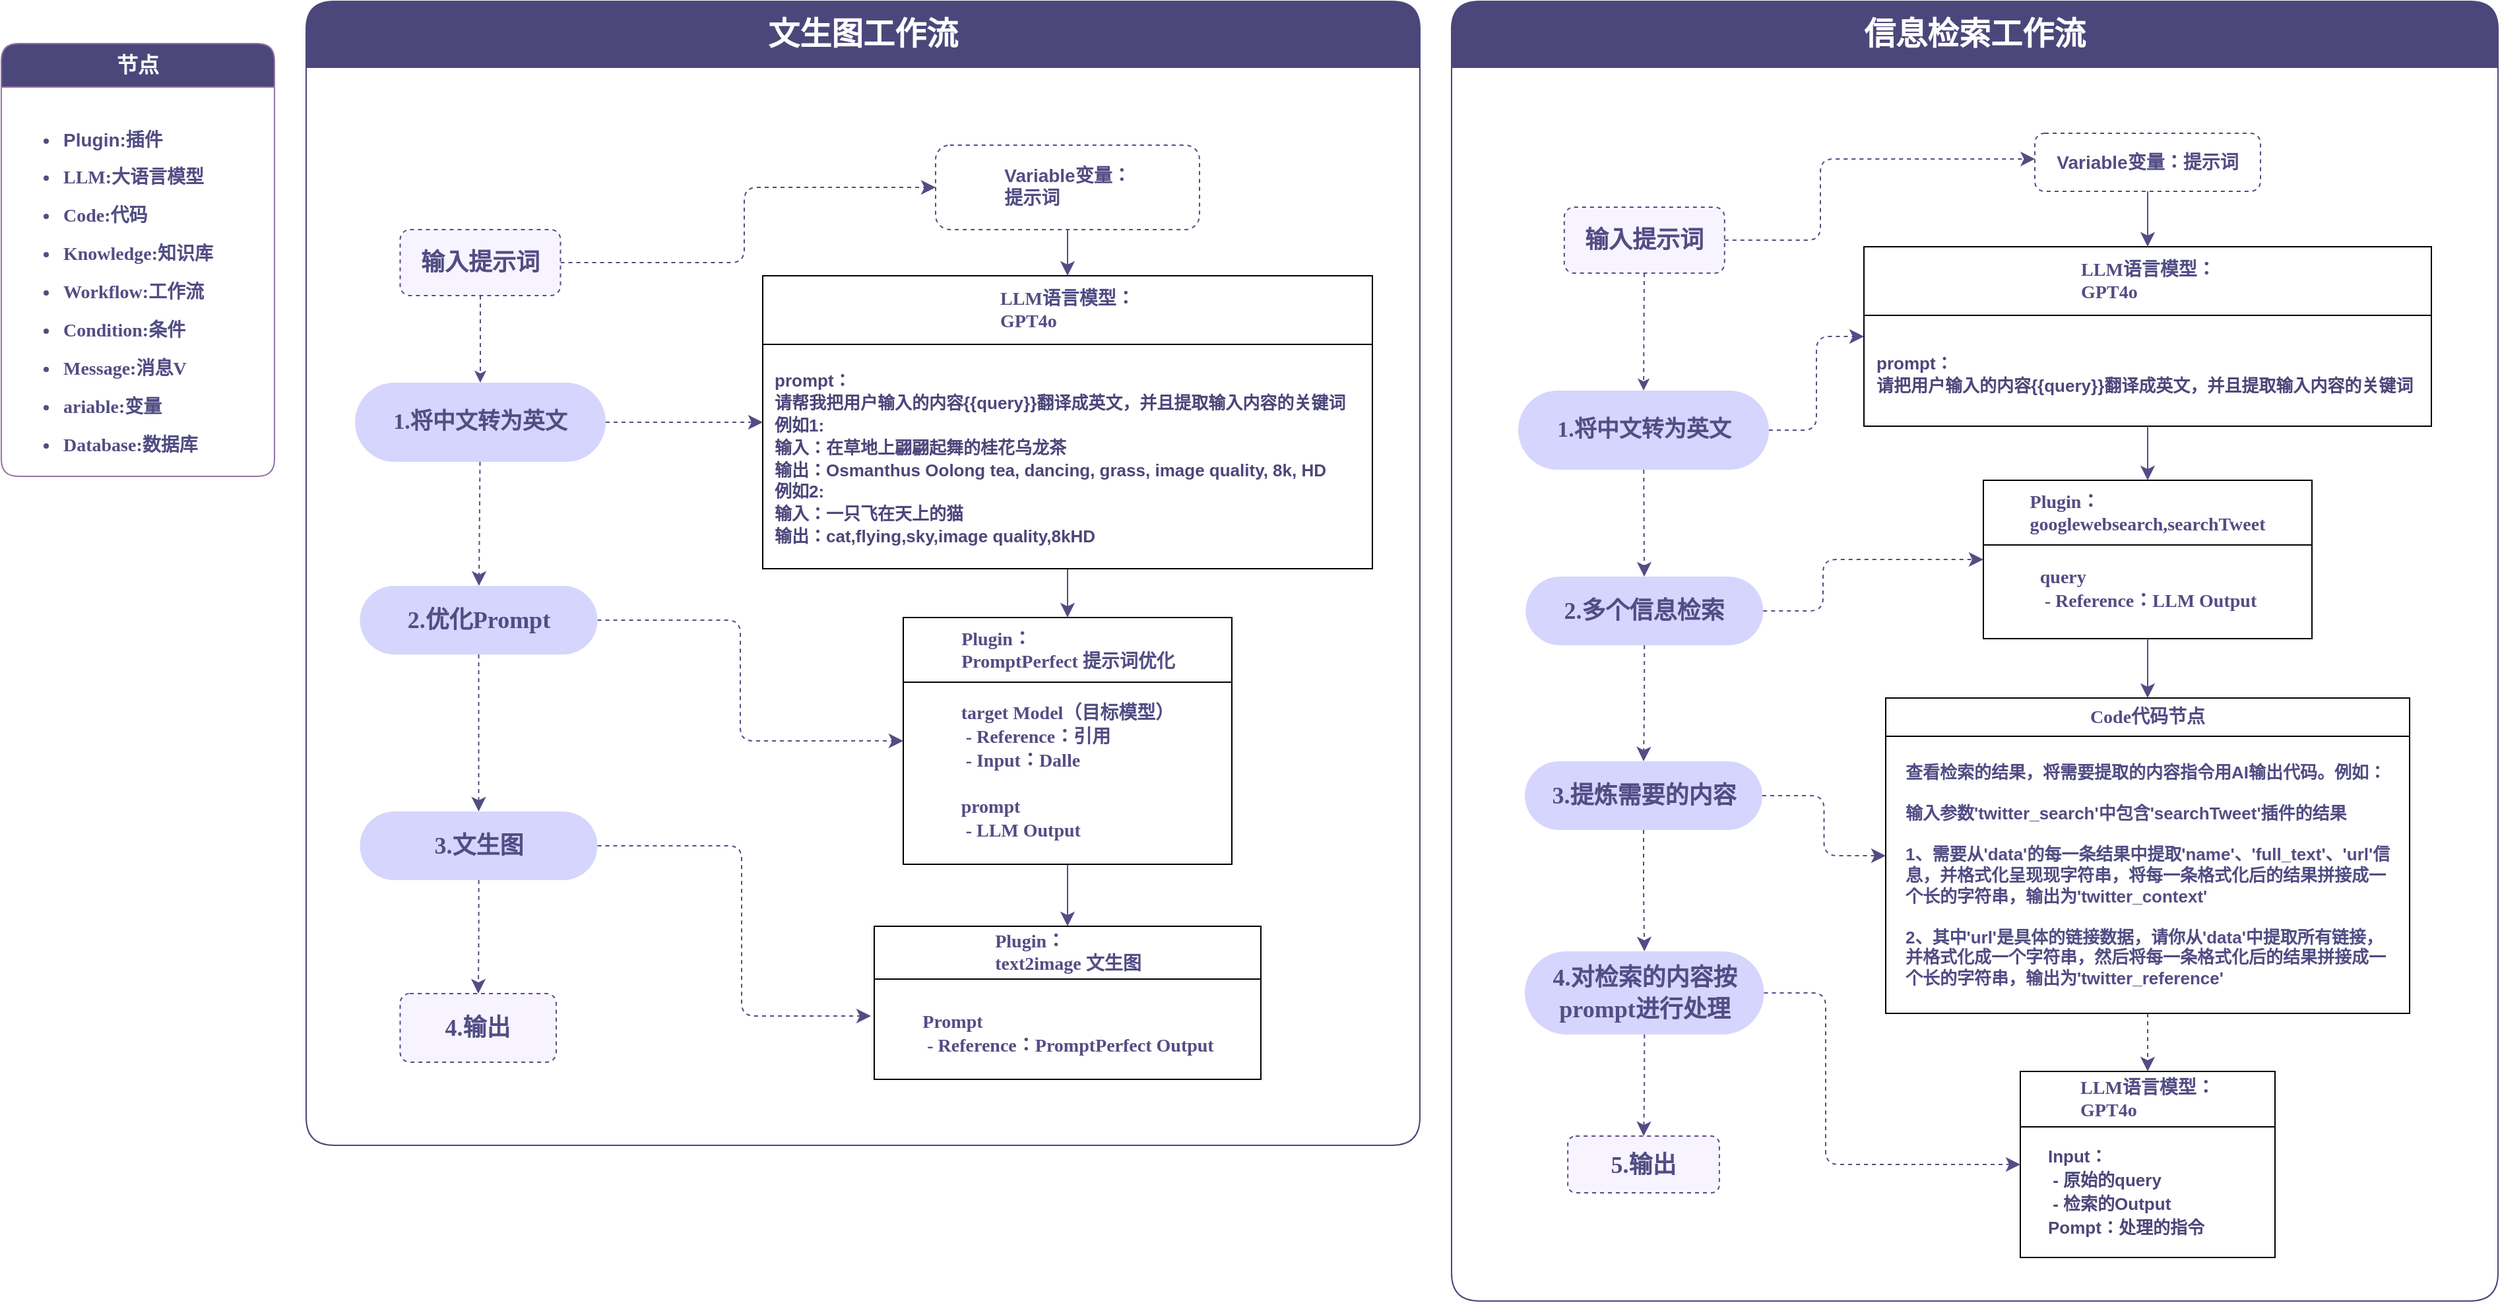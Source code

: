 <mxfile version="24.6.0" type="github">
  <diagram name="第 1 页" id="9lTrAyYvJ4b7SjN_BanK">
    <mxGraphModel dx="2193" dy="1785" grid="0" gridSize="10" guides="1" tooltips="1" connect="1" arrows="1" fold="1" page="0" pageScale="1" pageWidth="827" pageHeight="1169" background="none" math="0" shadow="0">
      <root>
        <mxCell id="0" />
        <mxCell id="1" parent="0" />
        <mxCell id="PttNPXMBNqtkQihDIfYs-23" value="&lt;div style=&quot;line-height: 90%; font-family: &amp;quot;Chiron Sans HK Pro&amp;quot;; text-align: left; vertical-align: top;&quot;&gt;&lt;p style=&quot;line-height: 90%;&quot;&gt;&lt;font style=&quot;font-size: 16px;&quot;&gt;节点&lt;/font&gt;&lt;/p&gt;&lt;/div&gt;" style="swimlane;whiteSpace=wrap;html=1;fontFamily=Helvetica;fontSize=12;labelBackgroundColor=none;startSize=33;labelBorderColor=none;strokeColor=#9673a6;fillColor=#4c477a;fontColor=#ffffff;rounded=1;arcSize=13;" parent="1" vertex="1">
          <mxGeometry x="-35" y="-518" width="207" height="328" as="geometry" />
        </mxCell>
        <mxCell id="PttNPXMBNqtkQihDIfYs-34" value="&lt;font face=&quot;Helvetica&quot; style=&quot;font-size: 14px;&quot;&gt;&lt;ul style=&quot;line-height: 200%;&quot;&gt;&lt;li&gt;&lt;font face=&quot;Helvetica&quot; style=&quot;font-size: 14px;&quot;&gt;Plugin:插件&lt;/font&gt;&lt;/li&gt;&lt;li&gt;&lt;font face=&quot;J9HjFA61Q-ZLZLiDTO3Z&quot; style=&quot;font-size: 14px;&quot;&gt;LLM:大语言模型&lt;/font&gt;&lt;/li&gt;&lt;li&gt;&lt;font face=&quot;J9HjFA61Q-ZLZLiDTO3Z&quot; style=&quot;font-size: 14px;&quot;&gt;Code:代码&lt;/font&gt;&lt;/li&gt;&lt;li&gt;&lt;font face=&quot;J9HjFA61Q-ZLZLiDTO3Z&quot; style=&quot;font-size: 14px;&quot;&gt;Knowledge:知识库&lt;/font&gt;&lt;/li&gt;&lt;li&gt;&lt;font face=&quot;J9HjFA61Q-ZLZLiDTO3Z&quot; style=&quot;font-size: 14px;&quot;&gt;Workflow:工作流&lt;/font&gt;&lt;/li&gt;&lt;li&gt;&lt;font face=&quot;J9HjFA61Q-ZLZLiDTO3Z&quot; style=&quot;font-size: 14px;&quot;&gt;Condition:条件&lt;/font&gt;&lt;/li&gt;&lt;li&gt;&lt;font face=&quot;J9HjFA61Q-ZLZLiDTO3Z&quot; style=&quot;font-size: 14px;&quot;&gt;Message:消息V&lt;/font&gt;&lt;/li&gt;&lt;li&gt;&lt;font face=&quot;J9HjFA61Q-ZLZLiDTO3Z&quot; style=&quot;font-size: 14px;&quot;&gt;ariable:变量&lt;/font&gt;&lt;/li&gt;&lt;li&gt;&lt;span style=&quot;font-size: 14px;&quot;&gt;&lt;font face=&quot;J9HjFA61Q-ZLZLiDTO3Z&quot;&gt;Database:数据库&lt;/font&gt;&lt;/span&gt;&lt;/li&gt;&lt;/ul&gt;&lt;/font&gt;" style="text;strokeColor=none;fillColor=none;html=1;whiteSpace=wrap;verticalAlign=top;overflow=hidden;fontFamily=Helvetica;fontSize=12;fontColor=#524d83;labelBackgroundColor=default;fontStyle=1" parent="PttNPXMBNqtkQihDIfYs-23" vertex="1">
          <mxGeometry x="5" y="38" width="184" height="283" as="geometry" />
        </mxCell>
        <mxCell id="PttNPXMBNqtkQihDIfYs-35" style="edgeStyle=none;shape=connector;curved=0;rounded=1;orthogonalLoop=1;jettySize=auto;html=1;exitX=0.25;exitY=0;exitDx=0;exitDy=0;dashed=1;strokeColor=#524d84;align=center;verticalAlign=middle;fontFamily=Helvetica;fontSize=12;fontColor=default;labelBackgroundColor=default;startSize=8;endArrow=classic;endFill=1;endSize=8;" parent="PttNPXMBNqtkQihDIfYs-23" source="PttNPXMBNqtkQihDIfYs-34" target="PttNPXMBNqtkQihDIfYs-34" edge="1">
          <mxGeometry relative="1" as="geometry" />
        </mxCell>
        <mxCell id="lRKWrLbBrvNwT5fJQd2l-26" value="" style="group" vertex="1" connectable="0" parent="1">
          <mxGeometry x="196" y="-550" width="844" height="867" as="geometry" />
        </mxCell>
        <mxCell id="PttNPXMBNqtkQihDIfYs-9" style="edgeStyle=none;curved=0;rounded=1;orthogonalLoop=1;jettySize=auto;html=1;entryX=0.5;entryY=0;entryDx=0;entryDy=0;fontSize=12;dashed=1;strokeColor=#524d84;endArrow=classic;endFill=1;" parent="lRKWrLbBrvNwT5fJQd2l-26" source="FY6Npwd8T1jpSmkpjrEg-1" target="FY6Npwd8T1jpSmkpjrEg-2" edge="1">
          <mxGeometry relative="1" as="geometry" />
        </mxCell>
        <mxCell id="lRKWrLbBrvNwT5fJQd2l-1" style="edgeStyle=orthogonalEdgeStyle;shape=connector;rounded=1;orthogonalLoop=1;jettySize=auto;html=1;exitX=1;exitY=0.5;exitDx=0;exitDy=0;entryX=0;entryY=0.5;entryDx=0;entryDy=0;dashed=1;strokeColor=#524d84;align=center;verticalAlign=middle;fontFamily=Helvetica;fontSize=12;fontColor=default;labelBackgroundColor=default;startSize=8;endArrow=classic;endFill=1;endSize=8;" edge="1" parent="lRKWrLbBrvNwT5fJQd2l-26" source="FY6Npwd8T1jpSmkpjrEg-1" target="PttNPXMBNqtkQihDIfYs-20">
          <mxGeometry relative="1" as="geometry">
            <Array as="points">
              <mxPoint x="332" y="198" />
              <mxPoint x="332" y="141" />
            </Array>
          </mxGeometry>
        </mxCell>
        <mxCell id="FY6Npwd8T1jpSmkpjrEg-1" value="&lt;div style=&quot;line-height: 1.3; font-family: &amp;quot;Chiron Sans HK Pro&amp;quot;; vertical-align: middle; color: rgb(82, 77, 132); font-size: 18px; font-weight: bold;&quot;&gt;&lt;p&gt;&lt;span style=&quot;background-image: initial; background-position: initial; background-size: initial; background-repeat: initial; background-attachment: initial; background-origin: initial; background-clip: initial;&quot;&gt;输入提示词&lt;/span&gt;&lt;/p&gt;&lt;/div&gt;" style="rounded=1;whiteSpace=wrap;html=1;fillColor=#f7f4ff;strokeColor=#524d83;fontColor=#333333;dashed=1;" parent="lRKWrLbBrvNwT5fJQd2l-26" vertex="1">
          <mxGeometry x="71.25" y="173" width="121.5" height="50" as="geometry" />
        </mxCell>
        <mxCell id="PttNPXMBNqtkQihDIfYs-2" value="" style="edgeStyle=none;curved=0;rounded=1;orthogonalLoop=1;jettySize=auto;html=1;fontSize=12;startSize=8;endSize=8;dashed=1;strokeColor=#524d84;align=center;verticalAlign=middle;fontFamily=Helvetica;fontColor=default;labelBackgroundColor=default;endArrow=classic;endFill=1;" parent="lRKWrLbBrvNwT5fJQd2l-26" source="FY6Npwd8T1jpSmkpjrEg-2" target="PttNPXMBNqtkQihDIfYs-1" edge="1">
          <mxGeometry relative="1" as="geometry" />
        </mxCell>
        <mxCell id="lRKWrLbBrvNwT5fJQd2l-10" style="edgeStyle=orthogonalEdgeStyle;shape=connector;rounded=1;orthogonalLoop=1;jettySize=auto;html=1;exitX=1;exitY=0.5;exitDx=0;exitDy=0;entryX=0;entryY=0.5;entryDx=0;entryDy=0;dashed=1;strokeColor=#524d84;align=center;verticalAlign=middle;fontFamily=Helvetica;fontSize=12;fontColor=default;labelBackgroundColor=default;startSize=8;endArrow=classic;endFill=1;endSize=8;" edge="1" parent="lRKWrLbBrvNwT5fJQd2l-26" source="FY6Npwd8T1jpSmkpjrEg-2" target="lRKWrLbBrvNwT5fJQd2l-9">
          <mxGeometry relative="1" as="geometry">
            <Array as="points">
              <mxPoint x="286" y="319" />
              <mxPoint x="286" y="319" />
            </Array>
          </mxGeometry>
        </mxCell>
        <mxCell id="FY6Npwd8T1jpSmkpjrEg-2" value="&lt;div style=&quot;line-height: 1.3; font-family: &amp;quot;Chiron Sans HK Pro&amp;quot;; vertical-align: middle; font-size: 17px;&quot;&gt;&lt;p style=&quot;font-size: 17px;&quot;&gt;1.将中文转为英文&lt;/p&gt;&lt;/div&gt;" style="rounded=1;whiteSpace=wrap;html=1;fillColor=#d6d5fd;strokeColor=none;arcSize=50;fontColor=#524d83;fontStyle=1;fontSize=17;" parent="lRKWrLbBrvNwT5fJQd2l-26" vertex="1">
          <mxGeometry x="37" y="289" width="190" height="60" as="geometry" />
        </mxCell>
        <mxCell id="lRKWrLbBrvNwT5fJQd2l-15" value="" style="edgeStyle=orthogonalEdgeStyle;shape=connector;rounded=1;orthogonalLoop=1;jettySize=auto;html=1;dashed=1;strokeColor=#524d84;align=center;verticalAlign=middle;fontFamily=Helvetica;fontSize=12;fontColor=default;labelBackgroundColor=default;startSize=8;endArrow=classic;endFill=1;endSize=8;" edge="1" parent="lRKWrLbBrvNwT5fJQd2l-26" source="PttNPXMBNqtkQihDIfYs-1" target="lRKWrLbBrvNwT5fJQd2l-14">
          <mxGeometry relative="1" as="geometry" />
        </mxCell>
        <mxCell id="lRKWrLbBrvNwT5fJQd2l-18" style="edgeStyle=orthogonalEdgeStyle;shape=connector;rounded=1;orthogonalLoop=1;jettySize=auto;html=1;exitX=1;exitY=0.5;exitDx=0;exitDy=0;entryX=0;entryY=0.5;entryDx=0;entryDy=0;dashed=1;strokeColor=#524d84;align=center;verticalAlign=middle;fontFamily=Helvetica;fontSize=12;fontColor=default;labelBackgroundColor=default;startSize=8;endArrow=classic;endFill=1;endSize=8;" edge="1" parent="lRKWrLbBrvNwT5fJQd2l-26" source="PttNPXMBNqtkQihDIfYs-1" target="lRKWrLbBrvNwT5fJQd2l-13">
          <mxGeometry relative="1" as="geometry">
            <Array as="points">
              <mxPoint x="329" y="469" />
              <mxPoint x="329" y="561" />
            </Array>
          </mxGeometry>
        </mxCell>
        <mxCell id="PttNPXMBNqtkQihDIfYs-1" value="&lt;div style=&quot;line-height: 1.3; font-family: &amp;quot;Chiron Sans HK Pro&amp;quot;; vertical-align: middle; color: rgb(82, 77, 132); font-size: 18px; font-weight: bold;&quot;&gt;&lt;div style=&quot;line-height: 1.3; vertical-align: middle;&quot;&gt;&lt;p&gt;2.优化Prompt&lt;/p&gt;&lt;/div&gt;&lt;/div&gt;" style="rounded=1;whiteSpace=wrap;html=1;fillColor=#d6d5fd;strokeColor=none;arcSize=50;align=center;verticalAlign=middle;fontFamily=Helvetica;fontSize=17;fontColor=#524d83;fontStyle=1;" parent="lRKWrLbBrvNwT5fJQd2l-26" vertex="1">
          <mxGeometry x="40.75" y="443" width="180" height="52" as="geometry" />
        </mxCell>
        <mxCell id="lRKWrLbBrvNwT5fJQd2l-11" style="shape=connector;rounded=1;orthogonalLoop=1;jettySize=auto;html=1;exitX=0.5;exitY=1;exitDx=0;exitDy=0;entryX=0.5;entryY=0;entryDx=0;entryDy=0;strokeColor=#524d84;align=center;verticalAlign=middle;fontFamily=Helvetica;fontSize=12;fontColor=default;labelBackgroundColor=default;startSize=8;endArrow=classic;endFill=1;endSize=8;" edge="1" parent="lRKWrLbBrvNwT5fJQd2l-26" source="PttNPXMBNqtkQihDIfYs-20" target="lRKWrLbBrvNwT5fJQd2l-9">
          <mxGeometry relative="1" as="geometry" />
        </mxCell>
        <mxCell id="PttNPXMBNqtkQihDIfYs-20" value="&lt;div style=&quot;line-height: 20%; vertical-align: top; color: rgb(82, 77, 132); font-size: 14px; font-weight: bold;&quot;&gt;&lt;p style=&quot;text-align: justify; line-height: 20%; font-size: 14px;&quot;&gt;&lt;font style=&quot;font-size: 14px;&quot; face=&quot;Helvetica&quot;&gt;Variable变量：&lt;/font&gt;&lt;/p&gt;&lt;p style=&quot;text-align: justify; line-height: 20%; font-size: 14px;&quot;&gt;&lt;font style=&quot;font-size: 14px;&quot; face=&quot;aLDYF8aHoTCgzbLq1X3a&quot;&gt;提示词&lt;/font&gt;&lt;/p&gt;&lt;/div&gt;" style="rounded=1;whiteSpace=wrap;html=1;fontFamily=Helvetica;fontSize=14;fontColor=default;labelBackgroundColor=default;strokeColor=#524d84;dashed=1;strokeWidth=1;spacing=0;align=center;arcSize=17;" parent="lRKWrLbBrvNwT5fJQd2l-26" vertex="1">
          <mxGeometry x="477" y="109" width="200" height="64" as="geometry" />
        </mxCell>
        <mxCell id="lRKWrLbBrvNwT5fJQd2l-20" style="edgeStyle=orthogonalEdgeStyle;shape=connector;rounded=1;orthogonalLoop=1;jettySize=auto;html=1;entryX=0.5;entryY=0;entryDx=0;entryDy=0;strokeColor=#524d84;align=center;verticalAlign=middle;fontFamily=Helvetica;fontSize=12;fontColor=default;labelBackgroundColor=default;startSize=8;endArrow=classic;endFill=1;endSize=8;" edge="1" parent="lRKWrLbBrvNwT5fJQd2l-26" source="lRKWrLbBrvNwT5fJQd2l-9" target="lRKWrLbBrvNwT5fJQd2l-13">
          <mxGeometry relative="1" as="geometry" />
        </mxCell>
        <mxCell id="lRKWrLbBrvNwT5fJQd2l-9" value="&lt;p style=&quot;color: rgb(82, 77, 132); font-family: &amp;quot;Chiron Sans HK Pro&amp;quot;; font-size: 14px; text-align: left; line-height: 2.8px;&quot;&gt;LLM语言模型：&lt;/p&gt;&lt;p style=&quot;color: rgb(82, 77, 132); font-family: &amp;quot;Chiron Sans HK Pro&amp;quot;; font-size: 14px; text-align: left; line-height: 2.8px;&quot;&gt;GPT4o&lt;/p&gt;" style="swimlane;whiteSpace=wrap;html=1;fontFamily=Helvetica;fontSize=12;fontColor=default;labelBackgroundColor=none;startSize=52;fillColor=none;" vertex="1" parent="lRKWrLbBrvNwT5fJQd2l-26">
          <mxGeometry x="346" y="208" width="462" height="222" as="geometry" />
        </mxCell>
        <mxCell id="PttNPXMBNqtkQihDIfYs-21" value="&lt;div style=&quot;line-height: 20%; vertical-align: top;&quot;&gt;&lt;div style=&quot;line-height: 130%; vertical-align: middle;&quot;&gt;&lt;pre style=&quot;line-height: 130%;&quot;&gt;&lt;font face=&quot;Helvetica&quot; style=&quot;&quot;&gt;&lt;b style=&quot;font-size: 13px;&quot;&gt;prompt：&lt;br style=&quot;font-size: 13px;&quot;&gt;请帮我把用户输入的内容{{query}}翻译成英文，并且提取输入内容的关键词&lt;br style=&quot;font-size: 13px;&quot;&gt;例如1:&lt;br style=&quot;font-size: 13px;&quot;&gt;输入：&lt;/b&gt;&lt;b&gt;在草地上翩翩起舞的桂花乌龙茶&lt;/b&gt;&lt;b style=&quot;font-size: 13px;&quot;&gt;&lt;br style=&quot;font-size: 13px;&quot;&gt;输出：&lt;/b&gt;&lt;b&gt;Osmanthus Oolong tea, dancing, grass, image quality, 8k, HD&lt;/b&gt;&lt;b style=&quot;font-size: 13px;&quot;&gt;&lt;br style=&quot;font-size: 13px;&quot;&gt;例如2:&lt;br style=&quot;font-size: 13px;&quot;&gt;输入：一只飞在天上的猫&lt;br style=&quot;font-size: 13px;&quot;&gt;输出：cat,flying,sky,image quality,8kHD&lt;/b&gt;&lt;/font&gt;&lt;/pre&gt;&lt;/div&gt;&lt;/div&gt;" style="rounded=0;html=1;fontFamily=Helvetica;fontSize=13;fontColor=#4c477a;labelBackgroundColor=default;strokeColor=none;dashed=1;strokeWidth=1;spacing=0;align=left;arcSize=0;verticalAlign=middle;fillColor=none;whiteSpace=wrap;horizontal=1;" parent="lRKWrLbBrvNwT5fJQd2l-9" vertex="1">
          <mxGeometry x="9" y="63" width="444" height="152" as="geometry" />
        </mxCell>
        <mxCell id="lRKWrLbBrvNwT5fJQd2l-21" style="edgeStyle=orthogonalEdgeStyle;shape=connector;rounded=1;orthogonalLoop=1;jettySize=auto;html=1;exitX=0.5;exitY=1;exitDx=0;exitDy=0;entryX=0.5;entryY=0;entryDx=0;entryDy=0;strokeColor=#524d84;align=center;verticalAlign=middle;fontFamily=Helvetica;fontSize=12;fontColor=default;labelBackgroundColor=default;startSize=8;endArrow=classic;endFill=1;endSize=8;" edge="1" parent="lRKWrLbBrvNwT5fJQd2l-26" source="lRKWrLbBrvNwT5fJQd2l-13" target="lRKWrLbBrvNwT5fJQd2l-16">
          <mxGeometry relative="1" as="geometry" />
        </mxCell>
        <mxCell id="lRKWrLbBrvNwT5fJQd2l-13" value="&lt;p style=&quot;color: rgb(82, 77, 132); font-family: &amp;quot;Chiron Sans HK Pro&amp;quot;; font-size: 14px; text-align: left; line-height: 2.8px;&quot;&gt;Plugin：&lt;/p&gt;&lt;p style=&quot;color: rgb(82, 77, 132); font-family: &amp;quot;Chiron Sans HK Pro&amp;quot;; font-size: 14px; text-align: left; line-height: 2.8px;&quot;&gt;PromptPerfect 提示词优化&lt;/p&gt;" style="swimlane;whiteSpace=wrap;html=1;fontFamily=Helvetica;fontSize=12;fontColor=default;labelBackgroundColor=none;startSize=49;" vertex="1" parent="lRKWrLbBrvNwT5fJQd2l-26">
          <mxGeometry x="452.5" y="467" width="249" height="187" as="geometry" />
        </mxCell>
        <mxCell id="PttNPXMBNqtkQihDIfYs-22" value="&lt;div style=&quot;line-height: 20%; vertical-align: top;&quot;&gt;&lt;div style=&quot;line-height: 20%; text-align: left; vertical-align: middle;&quot;&gt;&lt;div style=&quot;line-height: 20%; vertical-align: middle;&quot;&gt;&lt;p style=&quot;line-height: 20%;&quot;&gt;&lt;font face=&quot;Chiron Sans HK Pro&quot; color=&quot;#524d84&quot;&gt;&lt;b&gt;target Model（目标模型）&lt;/b&gt;&lt;/font&gt;&lt;/p&gt;&lt;p style=&quot;line-height: 20%;&quot;&gt;&lt;font face=&quot;Chiron Sans HK Pro&quot; color=&quot;#524d84&quot;&gt;&lt;b&gt;&amp;nbsp;- Reference：引用&lt;/b&gt;&lt;/font&gt;&lt;/p&gt;&lt;p style=&quot;line-height: 20%;&quot;&gt;&lt;font face=&quot;Chiron Sans HK Pro&quot; color=&quot;#524d84&quot;&gt;&lt;b&gt;&amp;nbsp;- Input：Dalle&lt;/b&gt;&lt;/font&gt;&lt;/p&gt;&lt;p style=&quot;line-height: 20%;&quot;&gt;&lt;font face=&quot;Chiron Sans HK Pro&quot; color=&quot;#524d84&quot;&gt;&lt;b&gt;&lt;br&gt;&lt;/b&gt;&lt;/font&gt;&lt;/p&gt;&lt;p style=&quot;line-height: 20%;&quot;&gt;&lt;font face=&quot;Chiron Sans HK Pro&quot; color=&quot;#524d84&quot;&gt;&lt;b&gt;prompt&lt;/b&gt;&lt;/font&gt;&lt;/p&gt;&lt;p style=&quot;line-height: 20%;&quot;&gt;&lt;font face=&quot;Chiron Sans HK Pro&quot; color=&quot;#524d84&quot;&gt;&lt;b&gt;&amp;nbsp;- LLM Output&lt;/b&gt;&lt;/font&gt;&lt;/p&gt;&lt;/div&gt;&lt;/div&gt;&lt;/div&gt;" style="rounded=1;whiteSpace=wrap;html=1;fontFamily=Helvetica;fontSize=14;fontColor=default;labelBackgroundColor=default;strokeColor=none;dashed=1;strokeWidth=1;spacing=0;align=center;arcSize=17;verticalAlign=middle;fillColor=none;" parent="lRKWrLbBrvNwT5fJQd2l-13" vertex="1">
          <mxGeometry x="24.5" y="58" width="200" height="118" as="geometry" />
        </mxCell>
        <mxCell id="lRKWrLbBrvNwT5fJQd2l-24" style="edgeStyle=orthogonalEdgeStyle;shape=connector;rounded=1;orthogonalLoop=1;jettySize=auto;html=1;exitX=1;exitY=0.5;exitDx=0;exitDy=0;dashed=1;strokeColor=#524d84;align=center;verticalAlign=middle;fontFamily=Helvetica;fontSize=12;fontColor=default;labelBackgroundColor=default;startSize=8;endArrow=classic;endFill=1;endSize=8;" edge="1" parent="lRKWrLbBrvNwT5fJQd2l-26" source="lRKWrLbBrvNwT5fJQd2l-14">
          <mxGeometry relative="1" as="geometry">
            <mxPoint x="428" y="769" as="targetPoint" />
            <Array as="points">
              <mxPoint x="330" y="640" />
              <mxPoint x="330" y="769" />
            </Array>
          </mxGeometry>
        </mxCell>
        <mxCell id="lRKWrLbBrvNwT5fJQd2l-55" value="" style="edgeStyle=orthogonalEdgeStyle;shape=connector;rounded=1;orthogonalLoop=1;jettySize=auto;html=1;dashed=1;strokeColor=#524d84;align=center;verticalAlign=middle;fontFamily=Helvetica;fontSize=12;fontColor=default;labelBackgroundColor=default;startSize=8;endArrow=classic;endFill=1;endSize=8;" edge="1" parent="lRKWrLbBrvNwT5fJQd2l-26" source="lRKWrLbBrvNwT5fJQd2l-14" target="lRKWrLbBrvNwT5fJQd2l-54">
          <mxGeometry relative="1" as="geometry" />
        </mxCell>
        <mxCell id="lRKWrLbBrvNwT5fJQd2l-14" value="&lt;div style=&quot;line-height: 1.3; font-family: &amp;quot;Chiron Sans HK Pro&amp;quot;; vertical-align: middle; color: rgb(82, 77, 132); font-size: 18px; font-weight: bold;&quot;&gt;&lt;div style=&quot;line-height: 1.3; vertical-align: middle;&quot;&gt;&lt;p&gt;3.文生图&lt;/p&gt;&lt;/div&gt;&lt;/div&gt;" style="rounded=1;whiteSpace=wrap;html=1;fillColor=#d6d5fd;strokeColor=none;arcSize=50;align=center;verticalAlign=middle;fontFamily=Helvetica;fontSize=17;fontColor=#524d83;fontStyle=1;" vertex="1" parent="lRKWrLbBrvNwT5fJQd2l-26">
          <mxGeometry x="40.75" y="614" width="180" height="52" as="geometry" />
        </mxCell>
        <mxCell id="lRKWrLbBrvNwT5fJQd2l-16" value="&lt;p style=&quot;color: rgb(82, 77, 132); font-family: &amp;quot;Chiron Sans HK Pro&amp;quot;; font-size: 14px; text-align: left; line-height: 2.8px;&quot;&gt;Plugin：&lt;/p&gt;&lt;p style=&quot;color: rgb(82, 77, 132); font-family: &amp;quot;Chiron Sans HK Pro&amp;quot;; font-size: 14px; text-align: left; line-height: 2.8px;&quot;&gt;text2image 文生图&lt;/p&gt;" style="swimlane;whiteSpace=wrap;html=1;fontFamily=Helvetica;fontSize=12;fontColor=default;labelBackgroundColor=none;startSize=40;" vertex="1" parent="lRKWrLbBrvNwT5fJQd2l-26">
          <mxGeometry x="430.5" y="701" width="293" height="116" as="geometry" />
        </mxCell>
        <mxCell id="lRKWrLbBrvNwT5fJQd2l-17" value="&lt;div style=&quot;line-height: 20%; vertical-align: top;&quot;&gt;&lt;div style=&quot;line-height: 20%; text-align: left; vertical-align: middle;&quot;&gt;&lt;div style=&quot;line-height: 20%; vertical-align: middle;&quot;&gt;&lt;p style=&quot;line-height: 20%;&quot;&gt;&lt;font face=&quot;Chiron Sans HK Pro&quot; color=&quot;#524d84&quot;&gt;&lt;b&gt;Prompt&lt;/b&gt;&lt;/font&gt;&lt;/p&gt;&lt;p style=&quot;line-height: 20%;&quot;&gt;&lt;font face=&quot;Chiron Sans HK Pro&quot; color=&quot;#524d84&quot;&gt;&lt;b&gt;&amp;nbsp;- Reference：&lt;/b&gt;&lt;/font&gt;&lt;span style=&quot;color: rgb(82, 77, 132); font-family: &amp;quot;Chiron Sans HK Pro&amp;quot;; font-weight: 700;&quot;&gt;PromptPerfect&amp;nbsp;&lt;/span&gt;&lt;b style=&quot;color: rgb(82, 77, 132); font-family: &amp;quot;Chiron Sans HK Pro&amp;quot;;&quot;&gt;Output&lt;/b&gt;&lt;/p&gt;&lt;/div&gt;&lt;/div&gt;&lt;/div&gt;" style="rounded=1;whiteSpace=wrap;html=1;fontFamily=Helvetica;fontSize=14;fontColor=default;labelBackgroundColor=default;strokeColor=none;dashed=1;strokeWidth=1;spacing=0;align=center;arcSize=17;verticalAlign=middle;fillColor=none;" vertex="1" parent="lRKWrLbBrvNwT5fJQd2l-16">
          <mxGeometry x="9" y="54" width="275" height="54" as="geometry" />
        </mxCell>
        <mxCell id="lRKWrLbBrvNwT5fJQd2l-25" value="文生图工作流" style="swimlane;whiteSpace=wrap;html=1;fontFamily=Helvetica;fontSize=24;labelBackgroundColor=none;startSize=50;fillColor=#4c477a;strokeColor=#4c477a;fontColor=#FFFFFF;rounded=1;arcSize=14;" vertex="1" parent="lRKWrLbBrvNwT5fJQd2l-26">
          <mxGeometry width="844" height="867" as="geometry" />
        </mxCell>
        <mxCell id="lRKWrLbBrvNwT5fJQd2l-54" value="&lt;div style=&quot;line-height: 1.3; font-family: &amp;quot;Chiron Sans HK Pro&amp;quot;; vertical-align: middle; color: rgb(82, 77, 132); font-size: 18px; font-weight: bold;&quot;&gt;&lt;div style=&quot;line-height: 1.3; vertical-align: middle;&quot;&gt;&lt;p&gt;4.输出&lt;/p&gt;&lt;/div&gt;&lt;/div&gt;" style="rounded=1;whiteSpace=wrap;html=1;fillColor=#f7f4ff;strokeColor=#524d83;arcSize=14;align=center;verticalAlign=middle;fontFamily=Helvetica;fontSize=12;fontColor=#333333;fontStyle=1;pointerEvents=0;gradientColor=none;dashed=1;" vertex="1" parent="lRKWrLbBrvNwT5fJQd2l-25">
          <mxGeometry x="71.25" y="752" width="118.25" height="52" as="geometry" />
        </mxCell>
        <mxCell id="lRKWrLbBrvNwT5fJQd2l-49" value="信息检索工作流" style="swimlane;whiteSpace=wrap;html=1;fontFamily=Helvetica;fontSize=24;labelBackgroundColor=none;startSize=50;fillColor=#4c477a;strokeColor=#4c477a;fontColor=#FFFFFF;rounded=1;arcSize=14;container=0;" vertex="1" parent="1">
          <mxGeometry x="1064" y="-550" width="793" height="985" as="geometry" />
        </mxCell>
        <mxCell id="lRKWrLbBrvNwT5fJQd2l-113" value="&lt;p style=&quot;color: rgb(82, 77, 132); font-family: &amp;quot;Chiron Sans HK Pro&amp;quot;; font-size: 14px; text-align: left; line-height: 2.8px;&quot;&gt;LLM语言模型：&lt;/p&gt;&lt;p style=&quot;color: rgb(82, 77, 132); font-family: &amp;quot;Chiron Sans HK Pro&amp;quot;; font-size: 14px; text-align: left; line-height: 2.8px;&quot;&gt;GPT4o&lt;/p&gt;" style="swimlane;whiteSpace=wrap;html=1;fontFamily=Helvetica;fontSize=12;fontColor=default;labelBackgroundColor=none;startSize=42;fillColor=none;" vertex="1" parent="lRKWrLbBrvNwT5fJQd2l-49">
          <mxGeometry x="431" y="811" width="193" height="141" as="geometry" />
        </mxCell>
        <mxCell id="lRKWrLbBrvNwT5fJQd2l-114" value="&lt;div style=&quot;line-height: 20%; vertical-align: top;&quot;&gt;&lt;div style=&quot;line-height: 40%; vertical-align: middle;&quot;&gt;&lt;pre style=&quot;line-height: 40%;&quot;&gt;&lt;font style=&quot;&quot; face=&quot;Helvetica&quot;&gt;&lt;b style=&quot;font-size: 13px;&quot;&gt;Input：&lt;/b&gt;&lt;/font&gt;&lt;/pre&gt;&lt;pre style=&quot;line-height: 40%;&quot;&gt;&lt;font style=&quot;&quot; face=&quot;Helvetica&quot;&gt;&lt;b style=&quot;font-size: 13px;&quot;&gt; - 原始的query&lt;/b&gt;&lt;/font&gt;&lt;/pre&gt;&lt;pre style=&quot;line-height: 40%;&quot;&gt;&lt;font style=&quot;&quot; face=&quot;Helvetica&quot;&gt;&lt;b style=&quot;font-size: 13px;&quot;&gt; - 检索的Output&lt;/b&gt;&lt;/font&gt;&lt;/pre&gt;&lt;pre style=&quot;line-height: 40%;&quot;&gt;&lt;font style=&quot;&quot; face=&quot;Helvetica&quot;&gt;&lt;b style=&quot;font-size: 13px;&quot;&gt;Pompt：处理的指令&lt;br&gt;&lt;/b&gt;&lt;/font&gt;&lt;/pre&gt;&lt;/div&gt;&lt;/div&gt;" style="rounded=0;html=1;fontFamily=Helvetica;fontSize=13;fontColor=#4c477a;labelBackgroundColor=none;strokeColor=none;dashed=1;strokeWidth=1;spacing=0;align=left;arcSize=0;verticalAlign=middle;fillColor=none;whiteSpace=wrap;horizontal=1;" vertex="1" parent="lRKWrLbBrvNwT5fJQd2l-113">
          <mxGeometry x="20.5" y="50" width="150" height="81" as="geometry" />
        </mxCell>
        <mxCell id="lRKWrLbBrvNwT5fJQd2l-47" value="&lt;p style=&quot;color: rgb(82, 77, 132); font-family: &amp;quot;Chiron Sans HK Pro&amp;quot;; font-size: 14px; text-align: left; line-height: 2.8px;&quot;&gt;Code代码节点&lt;/p&gt;" style="swimlane;whiteSpace=wrap;html=1;fontFamily=Helvetica;fontSize=12;fontColor=default;labelBackgroundColor=none;startSize=29;" vertex="1" parent="lRKWrLbBrvNwT5fJQd2l-49">
          <mxGeometry x="329" y="528" width="397" height="239" as="geometry" />
        </mxCell>
        <mxCell id="lRKWrLbBrvNwT5fJQd2l-48" value="查看检索的结果，将需要提取的内容指令用AI输出代码。例如：&#xa;&#xa;输入参数&#39;twitter_search&#39;中包含&#39;searchTweet&#39;插件的结果&#xa;&#xa;1、需要从&#39;data&#39;的每一条结果中提取&#39;name&#39;、&#39;full_text&#39;、&#39;url&#39;信息，并格式化呈现现字符串，将每一条格式化后的结果拼接成一个长的字符串，输出为&#39;twitter_context&#39;&#xa;&#xa;2、其中&#39;url&#39;是具体的链接数据，请你从&#39;data&#39;中提取所有链接，并格式化成一个字符串，然后将每一条格式化后的结果拼接成一个长的字符串，输出为&#39;twitter_reference&#39;&#xa;" style="rounded=1;whiteSpace=wrap;fontFamily=Helvetica;fontSize=13;fontColor=#524d84;labelBackgroundColor=none;strokeColor=none;dashed=1;strokeWidth=1;spacing=0;align=left;arcSize=17;verticalAlign=top;fillColor=none;fontStyle=1" vertex="1" parent="lRKWrLbBrvNwT5fJQd2l-47">
          <mxGeometry x="15" y="44" width="367" height="180" as="geometry" />
        </mxCell>
        <mxCell id="lRKWrLbBrvNwT5fJQd2l-116" style="edgeStyle=orthogonalEdgeStyle;shape=connector;rounded=1;orthogonalLoop=1;jettySize=auto;html=1;exitX=0.5;exitY=1;exitDx=0;exitDy=0;entryX=0.5;entryY=0;entryDx=0;entryDy=0;dashed=1;strokeColor=#524d84;align=center;verticalAlign=middle;fontFamily=Helvetica;fontSize=12;fontColor=default;labelBackgroundColor=default;startSize=8;endArrow=classic;endFill=1;endSize=8;" edge="1" parent="lRKWrLbBrvNwT5fJQd2l-49" source="lRKWrLbBrvNwT5fJQd2l-47" target="lRKWrLbBrvNwT5fJQd2l-113">
          <mxGeometry relative="1" as="geometry" />
        </mxCell>
        <mxCell id="lRKWrLbBrvNwT5fJQd2l-46" value="&lt;div style=&quot;line-height: 1.3; font-family: &amp;quot;Chiron Sans HK Pro&amp;quot;; vertical-align: middle; color: rgb(82, 77, 132); font-size: 18px; font-weight: bold;&quot;&gt;&lt;div style=&quot;line-height: 1.3; vertical-align: middle;&quot;&gt;&lt;p&gt;3.提炼需要的内容&lt;/p&gt;&lt;/div&gt;&lt;/div&gt;" style="rounded=1;whiteSpace=wrap;html=1;fillColor=#d6d5fd;strokeColor=none;arcSize=50;align=center;verticalAlign=middle;fontFamily=Helvetica;fontSize=17;fontColor=#524d83;fontStyle=1;" vertex="1" parent="lRKWrLbBrvNwT5fJQd2l-49">
          <mxGeometry x="55.505" y="576" width="180" height="52" as="geometry" />
        </mxCell>
        <mxCell id="lRKWrLbBrvNwT5fJQd2l-121" style="edgeStyle=orthogonalEdgeStyle;shape=connector;rounded=1;orthogonalLoop=1;jettySize=auto;html=1;exitX=1;exitY=0.5;exitDx=0;exitDy=0;entryX=0;entryY=0.5;entryDx=0;entryDy=0;dashed=1;strokeColor=#524d84;align=center;verticalAlign=middle;fontFamily=Helvetica;fontSize=12;fontColor=default;labelBackgroundColor=default;startSize=8;endArrow=classic;endFill=1;endSize=8;" edge="1" parent="lRKWrLbBrvNwT5fJQd2l-49" source="lRKWrLbBrvNwT5fJQd2l-46" target="lRKWrLbBrvNwT5fJQd2l-47">
          <mxGeometry relative="1" as="geometry" />
        </mxCell>
        <mxCell id="lRKWrLbBrvNwT5fJQd2l-50" value="&lt;div style=&quot;line-height: 1.3; font-family: &amp;quot;Chiron Sans HK Pro&amp;quot;; vertical-align: middle; color: rgb(82, 77, 132); font-size: 18px; font-weight: bold;&quot;&gt;&lt;div style=&quot;line-height: 1.3; vertical-align: middle;&quot;&gt;&lt;p&gt;4.对检索的内容按prompt进行处理&lt;/p&gt;&lt;/div&gt;&lt;/div&gt;" style="rounded=1;whiteSpace=wrap;html=1;fillColor=#d6d5fd;strokeColor=none;arcSize=50;align=center;verticalAlign=middle;fontFamily=Helvetica;fontSize=17;fontColor=#524d83;fontStyle=1;" vertex="1" parent="lRKWrLbBrvNwT5fJQd2l-49">
          <mxGeometry x="55.51" y="720" width="181.25" height="63" as="geometry" />
        </mxCell>
        <mxCell id="lRKWrLbBrvNwT5fJQd2l-51" value="" style="edgeStyle=orthogonalEdgeStyle;shape=connector;rounded=1;orthogonalLoop=1;jettySize=auto;html=1;dashed=1;strokeColor=#524d84;align=center;verticalAlign=middle;fontFamily=Helvetica;fontSize=12;fontColor=default;labelBackgroundColor=default;startSize=8;endArrow=classic;endFill=1;endSize=8;" edge="1" parent="lRKWrLbBrvNwT5fJQd2l-49" source="lRKWrLbBrvNwT5fJQd2l-46" target="lRKWrLbBrvNwT5fJQd2l-50">
          <mxGeometry relative="1" as="geometry" />
        </mxCell>
        <mxCell id="lRKWrLbBrvNwT5fJQd2l-122" style="edgeStyle=orthogonalEdgeStyle;shape=connector;rounded=1;orthogonalLoop=1;jettySize=auto;html=1;exitX=1;exitY=0.5;exitDx=0;exitDy=0;entryX=0;entryY=0.5;entryDx=0;entryDy=0;dashed=1;strokeColor=#524d84;align=center;verticalAlign=middle;fontFamily=Helvetica;fontSize=12;fontColor=default;labelBackgroundColor=default;startSize=8;endArrow=classic;endFill=1;endSize=8;" edge="1" parent="lRKWrLbBrvNwT5fJQd2l-49" source="lRKWrLbBrvNwT5fJQd2l-50" target="lRKWrLbBrvNwT5fJQd2l-113">
          <mxGeometry relative="1" as="geometry">
            <Array as="points">
              <mxPoint x="283.5" y="751" />
              <mxPoint x="283.5" y="881" />
            </Array>
          </mxGeometry>
        </mxCell>
        <mxCell id="lRKWrLbBrvNwT5fJQd2l-36" value="&lt;div style=&quot;line-height: 1.3; font-family: &amp;quot;Chiron Sans HK Pro&amp;quot;; vertical-align: middle; color: rgb(82, 77, 132); font-size: 18px; font-weight: bold;&quot;&gt;&lt;div style=&quot;line-height: 1.3; vertical-align: middle;&quot;&gt;&lt;p&gt;2.多个信息检索&lt;/p&gt;&lt;/div&gt;&lt;/div&gt;" style="rounded=1;whiteSpace=wrap;html=1;fillColor=#d6d5fd;strokeColor=none;arcSize=50;align=center;verticalAlign=middle;fontFamily=Helvetica;fontSize=17;fontColor=#524d83;fontStyle=1;" vertex="1" parent="lRKWrLbBrvNwT5fJQd2l-49">
          <mxGeometry x="56.135" y="436" width="180" height="52" as="geometry" />
        </mxCell>
        <mxCell id="lRKWrLbBrvNwT5fJQd2l-34" value="" style="edgeStyle=orthogonalEdgeStyle;shape=connector;rounded=1;orthogonalLoop=1;jettySize=auto;html=1;dashed=1;strokeColor=#524d84;align=center;verticalAlign=middle;fontFamily=Helvetica;fontSize=12;fontColor=default;labelBackgroundColor=default;startSize=8;endArrow=classic;endFill=1;endSize=8;" edge="1" parent="lRKWrLbBrvNwT5fJQd2l-49" source="lRKWrLbBrvNwT5fJQd2l-36" target="lRKWrLbBrvNwT5fJQd2l-46">
          <mxGeometry relative="1" as="geometry" />
        </mxCell>
        <mxCell id="lRKWrLbBrvNwT5fJQd2l-124" style="edgeStyle=orthogonalEdgeStyle;shape=connector;rounded=1;orthogonalLoop=1;jettySize=auto;html=1;exitX=1;exitY=0.5;exitDx=0;exitDy=0;entryX=0;entryY=0.5;entryDx=0;entryDy=0;dashed=1;strokeColor=#524d84;align=center;verticalAlign=middle;fontFamily=Helvetica;fontSize=12;fontColor=default;labelBackgroundColor=default;startSize=8;endArrow=classic;endFill=1;endSize=8;" edge="1" parent="lRKWrLbBrvNwT5fJQd2l-49" source="lRKWrLbBrvNwT5fJQd2l-33" target="lRKWrLbBrvNwT5fJQd2l-40">
          <mxGeometry relative="1" as="geometry" />
        </mxCell>
        <mxCell id="lRKWrLbBrvNwT5fJQd2l-33" value="&lt;div style=&quot;line-height: 1.3; font-family: &amp;quot;Chiron Sans HK Pro&amp;quot;; vertical-align: middle; font-size: 17px;&quot;&gt;&lt;p style=&quot;font-size: 17px;&quot;&gt;1.将中文转为英文&lt;/p&gt;&lt;/div&gt;" style="rounded=1;whiteSpace=wrap;html=1;fillColor=#d6d5fd;strokeColor=none;arcSize=50;fontColor=#524d83;fontStyle=1;fontSize=17;" vertex="1" parent="lRKWrLbBrvNwT5fJQd2l-49">
          <mxGeometry x="50.505" y="295" width="190" height="60" as="geometry" />
        </mxCell>
        <mxCell id="lRKWrLbBrvNwT5fJQd2l-31" value="" style="edgeStyle=none;curved=0;rounded=1;orthogonalLoop=1;jettySize=auto;html=1;fontSize=12;startSize=8;endSize=8;dashed=1;strokeColor=#524d84;align=center;verticalAlign=middle;fontFamily=Helvetica;fontColor=default;labelBackgroundColor=default;endArrow=classic;endFill=1;" edge="1" parent="lRKWrLbBrvNwT5fJQd2l-49" source="lRKWrLbBrvNwT5fJQd2l-33" target="lRKWrLbBrvNwT5fJQd2l-36">
          <mxGeometry relative="1" as="geometry" />
        </mxCell>
        <mxCell id="lRKWrLbBrvNwT5fJQd2l-52" value="&lt;div style=&quot;line-height: 1.3; font-family: &amp;quot;Chiron Sans HK Pro&amp;quot;; vertical-align: middle; color: rgb(82, 77, 132); font-size: 18px; font-weight: bold;&quot;&gt;&lt;div style=&quot;line-height: 1.3; vertical-align: middle;&quot;&gt;&lt;p&gt;5.输出&lt;/p&gt;&lt;/div&gt;&lt;/div&gt;" style="rounded=1;whiteSpace=wrap;html=1;fillColor=#f7f4ff;strokeColor=#524d83;arcSize=14;align=center;verticalAlign=middle;fontFamily=Helvetica;fontSize=12;fontColor=#333333;fontStyle=1;dashed=1;pointerEvents=0;gradientColor=none;" vertex="1" parent="lRKWrLbBrvNwT5fJQd2l-49">
          <mxGeometry x="88.07" y="860" width="114.87" height="43" as="geometry" />
        </mxCell>
        <mxCell id="lRKWrLbBrvNwT5fJQd2l-53" value="" style="edgeStyle=orthogonalEdgeStyle;shape=connector;rounded=1;orthogonalLoop=1;jettySize=auto;html=1;dashed=1;strokeColor=#524d84;align=center;verticalAlign=middle;fontFamily=Helvetica;fontSize=12;fontColor=default;labelBackgroundColor=default;startSize=8;endArrow=classic;endFill=1;endSize=8;" edge="1" parent="lRKWrLbBrvNwT5fJQd2l-49" source="lRKWrLbBrvNwT5fJQd2l-50" target="lRKWrLbBrvNwT5fJQd2l-52">
          <mxGeometry relative="1" as="geometry" />
        </mxCell>
        <mxCell id="lRKWrLbBrvNwT5fJQd2l-43" value="&lt;p style=&quot;color: rgb(82, 77, 132); font-family: &amp;quot;Chiron Sans HK Pro&amp;quot;; font-size: 14px; text-align: left; line-height: 2.8px;&quot;&gt;Plugin：&lt;/p&gt;&lt;p style=&quot;color: rgb(82, 77, 132); font-family: &amp;quot;Chiron Sans HK Pro&amp;quot;; font-size: 14px; text-align: left; line-height: 2.8px;&quot;&gt;googleweb&lt;span style=&quot;background-color: initial;&quot;&gt;search&lt;/span&gt;&lt;span style=&quot;background-color: initial;&quot;&gt;,searchTweet&lt;/span&gt;&lt;/p&gt;" style="swimlane;whiteSpace=wrap;html=1;fontFamily=Helvetica;fontSize=12;fontColor=default;labelBackgroundColor=none;startSize=49;" vertex="1" parent="lRKWrLbBrvNwT5fJQd2l-49">
          <mxGeometry x="403" y="363" width="249" height="120" as="geometry" />
        </mxCell>
        <mxCell id="lRKWrLbBrvNwT5fJQd2l-44" value="&lt;div style=&quot;line-height: 20%; vertical-align: top;&quot;&gt;&lt;div style=&quot;line-height: 20%; text-align: left; vertical-align: middle;&quot;&gt;&lt;div style=&quot;line-height: 20%; vertical-align: middle;&quot;&gt;&lt;p style=&quot;line-height: 20%;&quot;&gt;&lt;font face=&quot;Chiron Sans HK Pro&quot; color=&quot;#524d84&quot;&gt;&lt;b&gt;query&lt;/b&gt;&lt;/font&gt;&lt;/p&gt;&lt;p style=&quot;line-height: 20%;&quot;&gt;&lt;font face=&quot;Chiron Sans HK Pro&quot; color=&quot;#524d84&quot;&gt;&lt;b&gt;&amp;nbsp;- Reference：&lt;/b&gt;&lt;/font&gt;&lt;b style=&quot;color: rgb(82, 77, 132); font-family: &amp;quot;Chiron Sans HK Pro&amp;quot;;&quot;&gt;LLM Output&lt;/b&gt;&lt;/p&gt;&lt;/div&gt;&lt;/div&gt;&lt;/div&gt;" style="rounded=1;whiteSpace=wrap;html=1;fontFamily=Helvetica;fontSize=14;fontColor=default;labelBackgroundColor=default;strokeColor=none;dashed=1;strokeWidth=1;spacing=0;align=center;arcSize=17;verticalAlign=middle;fillColor=none;" vertex="1" parent="lRKWrLbBrvNwT5fJQd2l-43">
          <mxGeometry x="24.5" y="60" width="200" height="44" as="geometry" />
        </mxCell>
        <mxCell id="lRKWrLbBrvNwT5fJQd2l-42" style="edgeStyle=orthogonalEdgeStyle;shape=connector;rounded=1;orthogonalLoop=1;jettySize=auto;html=1;exitX=0.5;exitY=1;exitDx=0;exitDy=0;entryX=0.5;entryY=0;entryDx=0;entryDy=0;strokeColor=#524d84;align=center;verticalAlign=middle;fontFamily=Helvetica;fontSize=12;fontColor=default;labelBackgroundColor=default;startSize=8;endArrow=classic;endFill=1;endSize=8;" edge="1" parent="lRKWrLbBrvNwT5fJQd2l-49" source="lRKWrLbBrvNwT5fJQd2l-43" target="lRKWrLbBrvNwT5fJQd2l-47">
          <mxGeometry relative="1" as="geometry" />
        </mxCell>
        <mxCell id="lRKWrLbBrvNwT5fJQd2l-120" style="edgeStyle=orthogonalEdgeStyle;shape=connector;rounded=1;orthogonalLoop=1;jettySize=auto;html=1;exitX=1;exitY=0.5;exitDx=0;exitDy=0;entryX=0;entryY=0.5;entryDx=0;entryDy=0;dashed=1;strokeColor=#524d84;align=center;verticalAlign=middle;fontFamily=Helvetica;fontSize=12;fontColor=default;labelBackgroundColor=default;startSize=8;endArrow=classic;endFill=1;endSize=8;" edge="1" parent="lRKWrLbBrvNwT5fJQd2l-49" source="lRKWrLbBrvNwT5fJQd2l-36" target="lRKWrLbBrvNwT5fJQd2l-43">
          <mxGeometry relative="1" as="geometry">
            <Array as="points">
              <mxPoint x="281.5" y="462" />
              <mxPoint x="281.5" y="423" />
            </Array>
          </mxGeometry>
        </mxCell>
        <mxCell id="lRKWrLbBrvNwT5fJQd2l-40" value="&lt;p style=&quot;color: rgb(82, 77, 132); font-family: &amp;quot;Chiron Sans HK Pro&amp;quot;; font-size: 14px; text-align: left; line-height: 2.8px;&quot;&gt;LLM语言模型：&lt;/p&gt;&lt;p style=&quot;color: rgb(82, 77, 132); font-family: &amp;quot;Chiron Sans HK Pro&amp;quot;; font-size: 14px; text-align: left; line-height: 2.8px;&quot;&gt;GPT4o&lt;/p&gt;" style="swimlane;whiteSpace=wrap;html=1;fontFamily=Helvetica;fontSize=12;fontColor=default;labelBackgroundColor=none;startSize=52;fillColor=none;" vertex="1" parent="lRKWrLbBrvNwT5fJQd2l-49">
          <mxGeometry x="312.5" y="186" width="430" height="136" as="geometry" />
        </mxCell>
        <mxCell id="lRKWrLbBrvNwT5fJQd2l-41" value="&lt;div style=&quot;line-height: 20%; vertical-align: top;&quot;&gt;&lt;div style=&quot;line-height: 130%; vertical-align: middle;&quot;&gt;&lt;pre style=&quot;line-height: 130%;&quot;&gt;&lt;font style=&quot;&quot; face=&quot;Helvetica&quot;&gt;&lt;b style=&quot;font-size: 13px;&quot;&gt;prompt：&lt;br style=&quot;font-size: 13px;&quot;&gt;请把用户输入的内容{{query}}翻译成英文，并且提取输入内容的关键词&lt;br&gt;&lt;/b&gt;&lt;/font&gt;&lt;/pre&gt;&lt;/div&gt;&lt;/div&gt;" style="rounded=0;html=1;fontFamily=Helvetica;fontSize=13;fontColor=#4c477a;labelBackgroundColor=none;strokeColor=none;dashed=1;strokeWidth=1;spacing=0;align=left;arcSize=0;verticalAlign=middle;fillColor=none;whiteSpace=wrap;horizontal=1;" vertex="1" parent="lRKWrLbBrvNwT5fJQd2l-40">
          <mxGeometry x="9" y="68" width="414" height="58" as="geometry" />
        </mxCell>
        <mxCell id="lRKWrLbBrvNwT5fJQd2l-39" style="edgeStyle=orthogonalEdgeStyle;shape=connector;rounded=1;orthogonalLoop=1;jettySize=auto;html=1;entryX=0.5;entryY=0;entryDx=0;entryDy=0;strokeColor=#524d84;align=center;verticalAlign=middle;fontFamily=Helvetica;fontSize=12;fontColor=default;labelBackgroundColor=default;startSize=8;endArrow=classic;endFill=1;endSize=8;" edge="1" parent="lRKWrLbBrvNwT5fJQd2l-49" source="lRKWrLbBrvNwT5fJQd2l-40" target="lRKWrLbBrvNwT5fJQd2l-43">
          <mxGeometry relative="1" as="geometry" />
        </mxCell>
        <mxCell id="lRKWrLbBrvNwT5fJQd2l-38" value="&lt;div style=&quot;line-height: 20%; vertical-align: top; color: rgb(82, 77, 132); font-size: 14px; font-weight: bold;&quot;&gt;&lt;p style=&quot;text-align: justify; line-height: 20%; font-size: 14px;&quot;&gt;&lt;font style=&quot;font-size: 14px;&quot; face=&quot;Helvetica&quot;&gt;Variable变量：&lt;/font&gt;&lt;span style=&quot;font-family: aLDYF8aHoTCgzbLq1X3a;&quot;&gt;提示词&lt;/span&gt;&lt;/p&gt;&lt;/div&gt;" style="rounded=1;whiteSpace=wrap;html=1;fontFamily=Helvetica;fontSize=14;fontColor=default;labelBackgroundColor=default;strokeColor=#524d84;dashed=1;strokeWidth=1;spacing=0;align=center;arcSize=17;" vertex="1" parent="lRKWrLbBrvNwT5fJQd2l-49">
          <mxGeometry x="442" y="100" width="171" height="44" as="geometry" />
        </mxCell>
        <mxCell id="lRKWrLbBrvNwT5fJQd2l-37" style="shape=connector;rounded=1;orthogonalLoop=1;jettySize=auto;html=1;exitX=0.5;exitY=1;exitDx=0;exitDy=0;entryX=0.5;entryY=0;entryDx=0;entryDy=0;strokeColor=#524d84;align=center;verticalAlign=middle;fontFamily=Helvetica;fontSize=12;fontColor=default;labelBackgroundColor=default;startSize=8;endArrow=classic;endFill=1;endSize=8;" edge="1" parent="lRKWrLbBrvNwT5fJQd2l-49" source="lRKWrLbBrvNwT5fJQd2l-38" target="lRKWrLbBrvNwT5fJQd2l-40">
          <mxGeometry relative="1" as="geometry" />
        </mxCell>
        <mxCell id="lRKWrLbBrvNwT5fJQd2l-30" value="&lt;div style=&quot;line-height: 1.3; font-family: &amp;quot;Chiron Sans HK Pro&amp;quot;; vertical-align: middle; color: rgb(82, 77, 132); font-size: 18px; font-weight: bold;&quot;&gt;&lt;p&gt;&lt;span style=&quot;background-image: initial; background-position: initial; background-size: initial; background-repeat: initial; background-attachment: initial; background-origin: initial; background-clip: initial;&quot;&gt;输入提示词&lt;/span&gt;&lt;/p&gt;&lt;/div&gt;" style="rounded=1;whiteSpace=wrap;html=1;fillColor=#f7f4ff;strokeColor=#524d83;fontColor=#333333;dashed=1;" vertex="1" parent="lRKWrLbBrvNwT5fJQd2l-49">
          <mxGeometry x="85.385" y="156" width="121.5" height="50" as="geometry" />
        </mxCell>
        <mxCell id="lRKWrLbBrvNwT5fJQd2l-28" style="edgeStyle=none;curved=0;rounded=1;orthogonalLoop=1;jettySize=auto;html=1;entryX=0.5;entryY=0;entryDx=0;entryDy=0;fontSize=12;dashed=1;strokeColor=#524d84;endArrow=classic;endFill=1;" edge="1" parent="lRKWrLbBrvNwT5fJQd2l-49" source="lRKWrLbBrvNwT5fJQd2l-30" target="lRKWrLbBrvNwT5fJQd2l-33">
          <mxGeometry relative="1" as="geometry" />
        </mxCell>
        <mxCell id="lRKWrLbBrvNwT5fJQd2l-126" style="edgeStyle=orthogonalEdgeStyle;shape=connector;rounded=1;orthogonalLoop=1;jettySize=auto;html=1;entryX=0.001;entryY=0.443;entryDx=0;entryDy=0;entryPerimeter=0;dashed=1;strokeColor=#524d84;align=center;verticalAlign=middle;fontFamily=Helvetica;fontSize=12;fontColor=default;labelBackgroundColor=default;startSize=8;endArrow=classic;endFill=1;endSize=8;" edge="1" parent="lRKWrLbBrvNwT5fJQd2l-49" source="lRKWrLbBrvNwT5fJQd2l-30" target="lRKWrLbBrvNwT5fJQd2l-38">
          <mxGeometry relative="1" as="geometry">
            <Array as="points">
              <mxPoint x="279.5" y="181" />
              <mxPoint x="279.5" y="120" />
            </Array>
          </mxGeometry>
        </mxCell>
      </root>
    </mxGraphModel>
  </diagram>
</mxfile>
